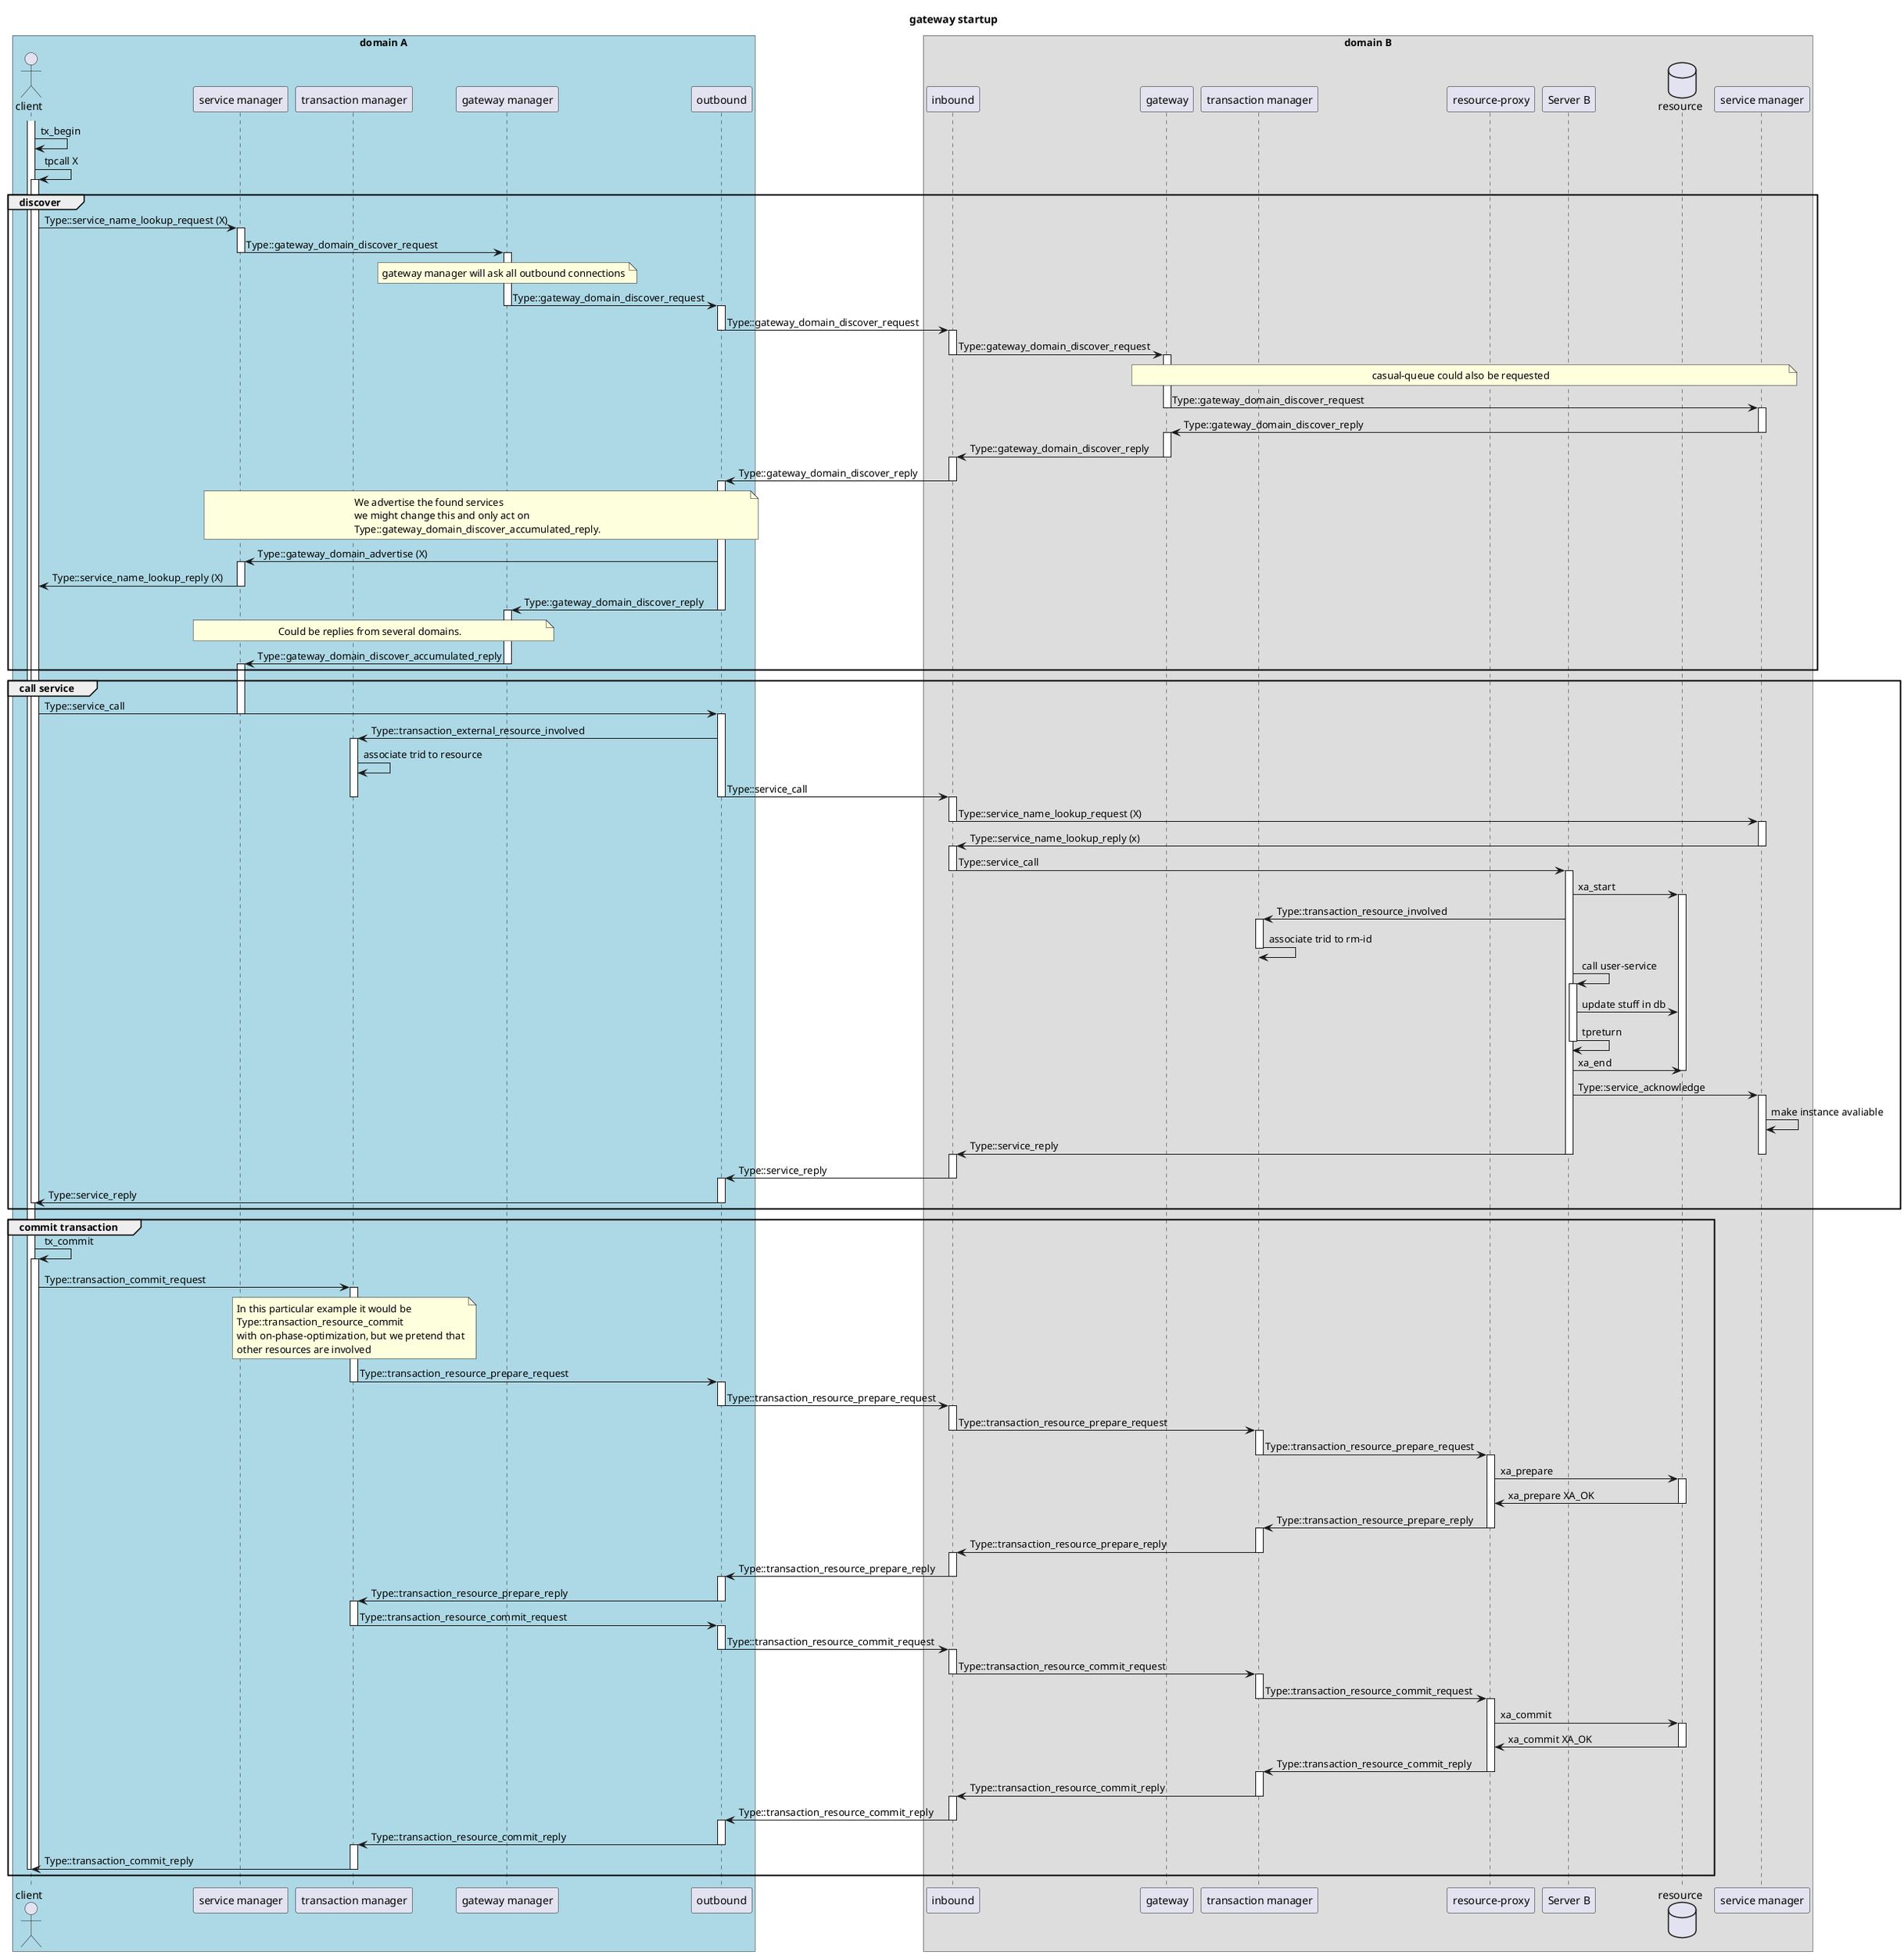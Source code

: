 @startuml

title gateway startup


box "domain A" #LightBlue
   actor "client" as CA
   participant "service manager" as BA
   participant "transaction manager" as TMA
   participant "gateway manager" as GA
   participant "outbound" as OA
   
end box

box "domain B"
   participant "inbound" as IB
   participant "gateway" as GB 
   participant "transaction manager" as TMB
   participant "resource-proxy" as RMPB
   participant "Server B" as SB
   database "resource" as RMB
   participant "service manager" as BB
end box



activate CA 
CA -> CA: tx_begin
CA -> CA: tpcall X

group discover

activate CA
CA -> BA: Type::service_name_lookup_request (X)
activate BA
BA -> GA: Type::gateway_domain_discover_request
deactivate BA
activate GA

note over GA
gateway manager will ask all outbound connections
end note
GA -> OA: Type::gateway_domain_discover_request

deactivate GA
activate OA
OA -> IB: Type::gateway_domain_discover_request
deactivate OA
activate IB

IB -> GB: Type::gateway_domain_discover_request
deactivate IB

activate GB
note over GB, BB : casual-queue could also be requested
GB -> BB:Type::gateway_domain_discover_request
deactivate GB
activate BB
BB -> GB: Type::gateway_domain_discover_reply
deactivate BB
activate GB
GB -> IB: Type::gateway_domain_discover_reply
deactivate GB
activate IB


IB -> OA: Type::gateway_domain_discover_reply
deactivate IB
activate OA


note over OA,BA: We advertise the found services\nwe might change this and only act on\nType::gateway_domain_discover_accumulated_reply.
OA -> BA: Type::gateway_domain_advertise (X)
activate BA
BA -> CA: Type::service_name_lookup_reply (X)
deactivate BA

OA -> GA: Type::gateway_domain_discover_reply
deactivate OA
activate GA


note over GA,BA: Could be replies from several domains.

GA -> BA: Type::gateway_domain_discover_accumulated_reply
deactivate GA
activate BA

end

group call service

CA -> OA: Type::service_call
deactivate BA
activate OA
OA -> TMA: Type::transaction_external_resource_involved
activate TMA
TMA -> TMA: associate trid to resource
OA -> IB: Type::service_call
deactivate TMA
deactivate OA
activate IB

IB -> BB: Type::service_name_lookup_request (X)
deactivate IB
activate BB
BB -> IB: Type::service_name_lookup_reply (x)
deactivate BB
activate IB

' service call to SB
IB -> SB: Type::service_call
deactivate IB
activate SB
SB -> RMB: xa_start
activate RMB
SB -> TMB: Type::transaction_resource_involved
activate TMB
TMB -> TMB: associate trid to rm-id
deactivate TMB

SB -> SB: call user-service
activate SB

SB -> RMB: update stuff in db
SB -> SB: tpreturn
deactivate SB

SB -> RMB: xa_end
deactivate RMB

SB -> BB: Type::service_acknowledge

activate BB
BB -> BB: make instance avaliable
SB -> IB: Type::service_reply
deactivate BB
deactivate SB



activate IB
IB -> OA: Type::service_reply
deactivate IB
activate OA
OA -> CA: Type::service_reply
deactivate OA
deactivate CA

end

group commit transaction

CA -> CA: tx_commit
activate CA
CA -> TMA: Type::transaction_commit_request
activate TMA

note over TMA
  In this particular example it would be
  Type::transaction_resource_commit
  with on-phase-optimization, but we pretend that
  other resources are involved
end note 

TMA -> OA: Type::transaction_resource_prepare_request
deactivate TMA
activate OA



OA -> IB: Type::transaction_resource_prepare_request
deactivate OA
activate IB
IB -> TMB: Type::transaction_resource_prepare_request
deactivate IB
activate TMB
TMB -> RMPB: Type::transaction_resource_prepare_request
deactivate TMB
activate RMPB

RMPB -> RMB: xa_prepare
activate RMB
RMB -> RMPB: xa_prepare XA_OK
deactivate RMB

RMPB -> TMB: Type::transaction_resource_prepare_reply
deactivate RMPB
activate TMB

TMB -> IB: Type::transaction_resource_prepare_reply
deactivate TMB
activate IB
IB -> OA: Type::transaction_resource_prepare_reply
deactivate IB
activate OA
OA -> TMA: Type::transaction_resource_prepare_reply
deactivate OA
activate TMA

TMA -> OA: Type::transaction_resource_commit_request
deactivate TMA
activate OA
OA -> IB: Type::transaction_resource_commit_request
deactivate OA
activate IB
IB -> TMB: Type::transaction_resource_commit_request
deactivate IB
activate TMB
TMB -> RMPB: Type::transaction_resource_commit_request
deactivate TMB
activate RMPB

RMPB -> RMB: xa_commit
activate RMB
RMB -> RMPB: xa_commit XA_OK
deactivate RMB

RMPB -> TMB: Type::transaction_resource_commit_reply
deactivate RMPB
activate TMB
TMB -> IB: Type::transaction_resource_commit_reply
deactivate TMB
activate IB
IB -> OA: Type::transaction_resource_commit_reply
deactivate IB
activate OA
OA -> TMA: Type::transaction_resource_commit_reply
deactivate OA
activate TMA
TMA -> CA: Type::transaction_commit_reply
deactivate TMA
deactivate CA
deactivate CA

deactivate BB

end



@enduml
